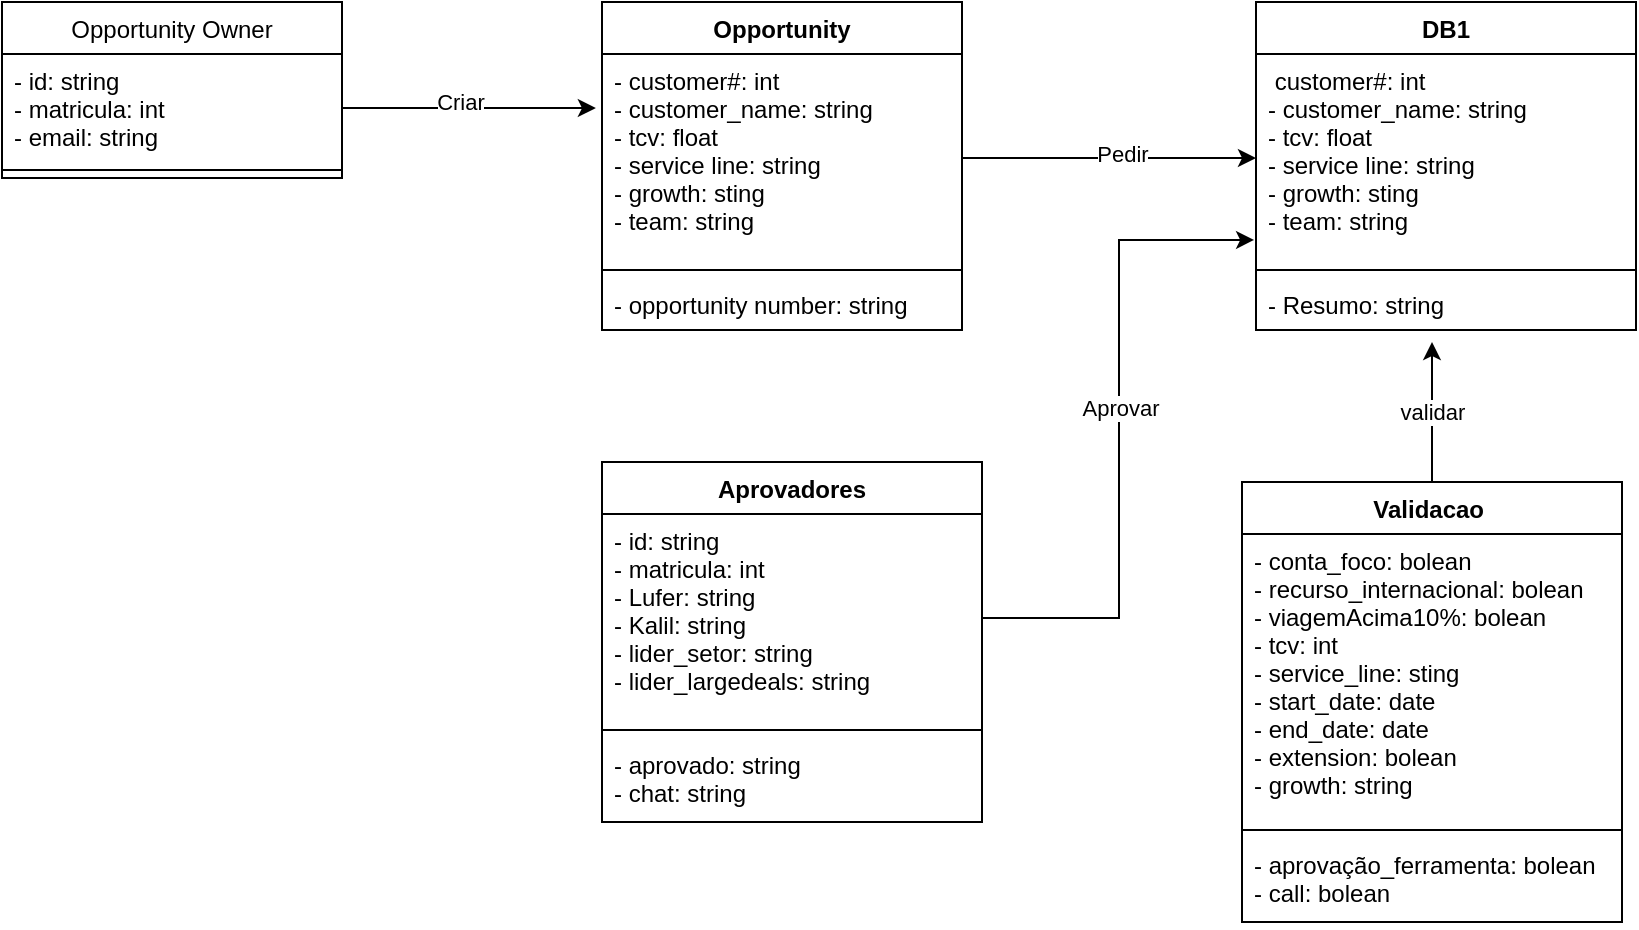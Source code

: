 <mxfile version="13.6.0" type="github"><diagram id="C5RBs43oDa-KdzZeNtuy" name="Page-1"><mxGraphModel dx="828" dy="507" grid="1" gridSize="10" guides="1" tooltips="1" connect="1" arrows="1" fold="1" page="1" pageScale="1" pageWidth="827" pageHeight="1169" math="0" shadow="0"><root><mxCell id="WIyWlLk6GJQsqaUBKTNV-0"/><mxCell id="WIyWlLk6GJQsqaUBKTNV-1" parent="WIyWlLk6GJQsqaUBKTNV-0"/><mxCell id="GmxHw5m7cE2T_aC2auER-4" value="Opportunity Owner" style="swimlane;fontStyle=0;align=center;verticalAlign=top;childLayout=stackLayout;horizontal=1;startSize=26;horizontalStack=0;resizeParent=1;resizeParentMax=0;resizeLast=0;collapsible=1;marginBottom=0;" vertex="1" parent="WIyWlLk6GJQsqaUBKTNV-1"><mxGeometry x="10" y="20" width="170" height="88" as="geometry"/></mxCell><mxCell id="GmxHw5m7cE2T_aC2auER-5" value="- id: string&#xa;- matricula: int&#xa;- email: string" style="text;strokeColor=none;fillColor=none;align=left;verticalAlign=top;spacingLeft=4;spacingRight=4;overflow=hidden;rotatable=0;points=[[0,0.5],[1,0.5]];portConstraint=eastwest;" vertex="1" parent="GmxHw5m7cE2T_aC2auER-4"><mxGeometry y="26" width="170" height="54" as="geometry"/></mxCell><mxCell id="GmxHw5m7cE2T_aC2auER-6" value="" style="line;strokeWidth=1;fillColor=none;align=left;verticalAlign=middle;spacingTop=-1;spacingLeft=3;spacingRight=3;rotatable=0;labelPosition=right;points=[];portConstraint=eastwest;" vertex="1" parent="GmxHw5m7cE2T_aC2auER-4"><mxGeometry y="80" width="170" height="8" as="geometry"/></mxCell><mxCell id="GmxHw5m7cE2T_aC2auER-9" value="DB1" style="swimlane;fontStyle=1;align=center;verticalAlign=top;childLayout=stackLayout;horizontal=1;startSize=26;horizontalStack=0;resizeParent=1;resizeParentMax=0;resizeLast=0;collapsible=1;marginBottom=0;" vertex="1" parent="WIyWlLk6GJQsqaUBKTNV-1"><mxGeometry x="637" y="20" width="190" height="164" as="geometry"/></mxCell><mxCell id="GmxHw5m7cE2T_aC2auER-10" value=" customer#: int&#xa;- customer_name: string&#xa;- tcv: float&#xa;- service line: string&#xa;- growth: sting&#xa;- team: string" style="text;strokeColor=none;fillColor=none;align=left;verticalAlign=top;spacingLeft=4;spacingRight=4;overflow=hidden;rotatable=0;points=[[0,0.5],[1,0.5]];portConstraint=eastwest;" vertex="1" parent="GmxHw5m7cE2T_aC2auER-9"><mxGeometry y="26" width="190" height="104" as="geometry"/></mxCell><mxCell id="GmxHw5m7cE2T_aC2auER-11" value="" style="line;strokeWidth=1;fillColor=none;align=left;verticalAlign=middle;spacingTop=-1;spacingLeft=3;spacingRight=3;rotatable=0;labelPosition=right;points=[];portConstraint=eastwest;" vertex="1" parent="GmxHw5m7cE2T_aC2auER-9"><mxGeometry y="130" width="190" height="8" as="geometry"/></mxCell><mxCell id="GmxHw5m7cE2T_aC2auER-12" value="- Resumo: string" style="text;strokeColor=none;fillColor=none;align=left;verticalAlign=top;spacingLeft=4;spacingRight=4;overflow=hidden;rotatable=0;points=[[0,0.5],[1,0.5]];portConstraint=eastwest;" vertex="1" parent="GmxHw5m7cE2T_aC2auER-9"><mxGeometry y="138" width="190" height="26" as="geometry"/></mxCell><mxCell id="GmxHw5m7cE2T_aC2auER-13" value="Opportunity" style="swimlane;fontStyle=1;align=center;verticalAlign=top;childLayout=stackLayout;horizontal=1;startSize=26;horizontalStack=0;resizeParent=1;resizeParentMax=0;resizeLast=0;collapsible=1;marginBottom=0;" vertex="1" parent="WIyWlLk6GJQsqaUBKTNV-1"><mxGeometry x="310" y="20" width="180" height="164" as="geometry"/></mxCell><mxCell id="GmxHw5m7cE2T_aC2auER-14" value="- customer#: int&#xa;- customer_name: string&#xa;- tcv: float&#xa;- service line: string&#xa;- growth: sting&#xa;- team: string&#xa;&#xa;&#xa;&#xa;&#xa;" style="text;strokeColor=none;fillColor=none;align=left;verticalAlign=top;spacingLeft=4;spacingRight=4;overflow=hidden;rotatable=0;points=[[0,0.5],[1,0.5]];portConstraint=eastwest;" vertex="1" parent="GmxHw5m7cE2T_aC2auER-13"><mxGeometry y="26" width="180" height="104" as="geometry"/></mxCell><mxCell id="GmxHw5m7cE2T_aC2auER-15" value="" style="line;strokeWidth=1;fillColor=none;align=left;verticalAlign=middle;spacingTop=-1;spacingLeft=3;spacingRight=3;rotatable=0;labelPosition=right;points=[];portConstraint=eastwest;" vertex="1" parent="GmxHw5m7cE2T_aC2auER-13"><mxGeometry y="130" width="180" height="8" as="geometry"/></mxCell><mxCell id="GmxHw5m7cE2T_aC2auER-16" value="- opportunity number: string" style="text;strokeColor=none;fillColor=none;align=left;verticalAlign=top;spacingLeft=4;spacingRight=4;overflow=hidden;rotatable=0;points=[[0,0.5],[1,0.5]];portConstraint=eastwest;" vertex="1" parent="GmxHw5m7cE2T_aC2auER-13"><mxGeometry y="138" width="180" height="26" as="geometry"/></mxCell><mxCell id="GmxHw5m7cE2T_aC2auER-18" style="edgeStyle=orthogonalEdgeStyle;rounded=0;orthogonalLoop=1;jettySize=auto;html=1;entryX=-0.017;entryY=0.26;entryDx=0;entryDy=0;entryPerimeter=0;" edge="1" parent="WIyWlLk6GJQsqaUBKTNV-1" source="GmxHw5m7cE2T_aC2auER-5" target="GmxHw5m7cE2T_aC2auER-14"><mxGeometry relative="1" as="geometry"><mxPoint x="300" y="73" as="targetPoint"/></mxGeometry></mxCell><mxCell id="GmxHw5m7cE2T_aC2auER-19" value="Criar" style="edgeLabel;html=1;align=center;verticalAlign=middle;resizable=0;points=[];" vertex="1" connectable="0" parent="GmxHw5m7cE2T_aC2auER-18"><mxGeometry x="-0.067" y="3" relative="1" as="geometry"><mxPoint as="offset"/></mxGeometry></mxCell><mxCell id="GmxHw5m7cE2T_aC2auER-27" style="edgeStyle=orthogonalEdgeStyle;rounded=0;orthogonalLoop=1;jettySize=auto;html=1;entryX=0;entryY=0.5;entryDx=0;entryDy=0;" edge="1" parent="WIyWlLk6GJQsqaUBKTNV-1" source="GmxHw5m7cE2T_aC2auER-14" target="GmxHw5m7cE2T_aC2auER-10"><mxGeometry relative="1" as="geometry"/></mxCell><mxCell id="GmxHw5m7cE2T_aC2auER-28" value="Pedir" style="edgeLabel;html=1;align=center;verticalAlign=middle;resizable=0;points=[];" vertex="1" connectable="0" parent="GmxHw5m7cE2T_aC2auER-27"><mxGeometry x="0.088" y="2" relative="1" as="geometry"><mxPoint as="offset"/></mxGeometry></mxCell><mxCell id="GmxHw5m7cE2T_aC2auER-29" value="validar" style="edgeStyle=orthogonalEdgeStyle;rounded=0;orthogonalLoop=1;jettySize=auto;html=1;" edge="1" parent="WIyWlLk6GJQsqaUBKTNV-1" source="GmxHw5m7cE2T_aC2auER-23"><mxGeometry relative="1" as="geometry"><mxPoint x="725" y="190" as="targetPoint"/></mxGeometry></mxCell><mxCell id="GmxHw5m7cE2T_aC2auER-23" value="Validacao " style="swimlane;fontStyle=1;align=center;verticalAlign=top;childLayout=stackLayout;horizontal=1;startSize=26;horizontalStack=0;resizeParent=1;resizeParentMax=0;resizeLast=0;collapsible=1;marginBottom=0;" vertex="1" parent="WIyWlLk6GJQsqaUBKTNV-1"><mxGeometry x="630" y="260" width="190" height="220" as="geometry"/></mxCell><mxCell id="GmxHw5m7cE2T_aC2auER-24" value="- conta_foco: bolean&#xa;- recurso_internacional: bolean&#xa;- viagemAcima10%: bolean&#xa;- tcv: int&#xa;- service_line: sting&#xa;- start_date: date&#xa;- end_date: date&#xa;- extension: bolean&#xa;- growth: string&#xa;&#xa;&#xa;&#xa;&#xa;" style="text;strokeColor=none;fillColor=none;align=left;verticalAlign=top;spacingLeft=4;spacingRight=4;overflow=hidden;rotatable=0;points=[[0,0.5],[1,0.5]];portConstraint=eastwest;" vertex="1" parent="GmxHw5m7cE2T_aC2auER-23"><mxGeometry y="26" width="190" height="144" as="geometry"/></mxCell><mxCell id="GmxHw5m7cE2T_aC2auER-25" value="" style="line;strokeWidth=1;fillColor=none;align=left;verticalAlign=middle;spacingTop=-1;spacingLeft=3;spacingRight=3;rotatable=0;labelPosition=right;points=[];portConstraint=eastwest;" vertex="1" parent="GmxHw5m7cE2T_aC2auER-23"><mxGeometry y="170" width="190" height="8" as="geometry"/></mxCell><mxCell id="GmxHw5m7cE2T_aC2auER-26" value="- aprovação_ferramenta: bolean&#xa;- call: bolean" style="text;strokeColor=none;fillColor=none;align=left;verticalAlign=top;spacingLeft=4;spacingRight=4;overflow=hidden;rotatable=0;points=[[0,0.5],[1,0.5]];portConstraint=eastwest;" vertex="1" parent="GmxHw5m7cE2T_aC2auER-23"><mxGeometry y="178" width="190" height="42" as="geometry"/></mxCell><mxCell id="GmxHw5m7cE2T_aC2auER-30" value="Aprovadores" style="swimlane;fontStyle=1;align=center;verticalAlign=top;childLayout=stackLayout;horizontal=1;startSize=26;horizontalStack=0;resizeParent=1;resizeParentMax=0;resizeLast=0;collapsible=1;marginBottom=0;" vertex="1" parent="WIyWlLk6GJQsqaUBKTNV-1"><mxGeometry x="310" y="250" width="190" height="180" as="geometry"/></mxCell><mxCell id="GmxHw5m7cE2T_aC2auER-31" value="- id: string&#xa;- matricula: int&#xa;- Lufer: string&#xa;- Kalil: string&#xa;- lider_setor: string&#xa;- lider_largedeals: string" style="text;strokeColor=none;fillColor=none;align=left;verticalAlign=top;spacingLeft=4;spacingRight=4;overflow=hidden;rotatable=0;points=[[0,0.5],[1,0.5]];portConstraint=eastwest;" vertex="1" parent="GmxHw5m7cE2T_aC2auER-30"><mxGeometry y="26" width="190" height="104" as="geometry"/></mxCell><mxCell id="GmxHw5m7cE2T_aC2auER-32" value="" style="line;strokeWidth=1;fillColor=none;align=left;verticalAlign=middle;spacingTop=-1;spacingLeft=3;spacingRight=3;rotatable=0;labelPosition=right;points=[];portConstraint=eastwest;" vertex="1" parent="GmxHw5m7cE2T_aC2auER-30"><mxGeometry y="130" width="190" height="8" as="geometry"/></mxCell><mxCell id="GmxHw5m7cE2T_aC2auER-33" value="- aprovado: string&#xa;- chat: string" style="text;strokeColor=none;fillColor=none;align=left;verticalAlign=top;spacingLeft=4;spacingRight=4;overflow=hidden;rotatable=0;points=[[0,0.5],[1,0.5]];portConstraint=eastwest;" vertex="1" parent="GmxHw5m7cE2T_aC2auER-30"><mxGeometry y="138" width="190" height="42" as="geometry"/></mxCell><mxCell id="GmxHw5m7cE2T_aC2auER-34" style="edgeStyle=orthogonalEdgeStyle;rounded=0;orthogonalLoop=1;jettySize=auto;html=1;entryX=-0.005;entryY=0.894;entryDx=0;entryDy=0;entryPerimeter=0;" edge="1" parent="WIyWlLk6GJQsqaUBKTNV-1" source="GmxHw5m7cE2T_aC2auER-31" target="GmxHw5m7cE2T_aC2auER-10"><mxGeometry relative="1" as="geometry"/></mxCell><mxCell id="GmxHw5m7cE2T_aC2auER-35" value="Aprovar" style="edgeLabel;html=1;align=center;verticalAlign=middle;resizable=0;points=[];" vertex="1" connectable="0" parent="GmxHw5m7cE2T_aC2auER-34"><mxGeometry x="0.069" y="1" relative="1" as="geometry"><mxPoint x="1" as="offset"/></mxGeometry></mxCell></root></mxGraphModel></diagram></mxfile>